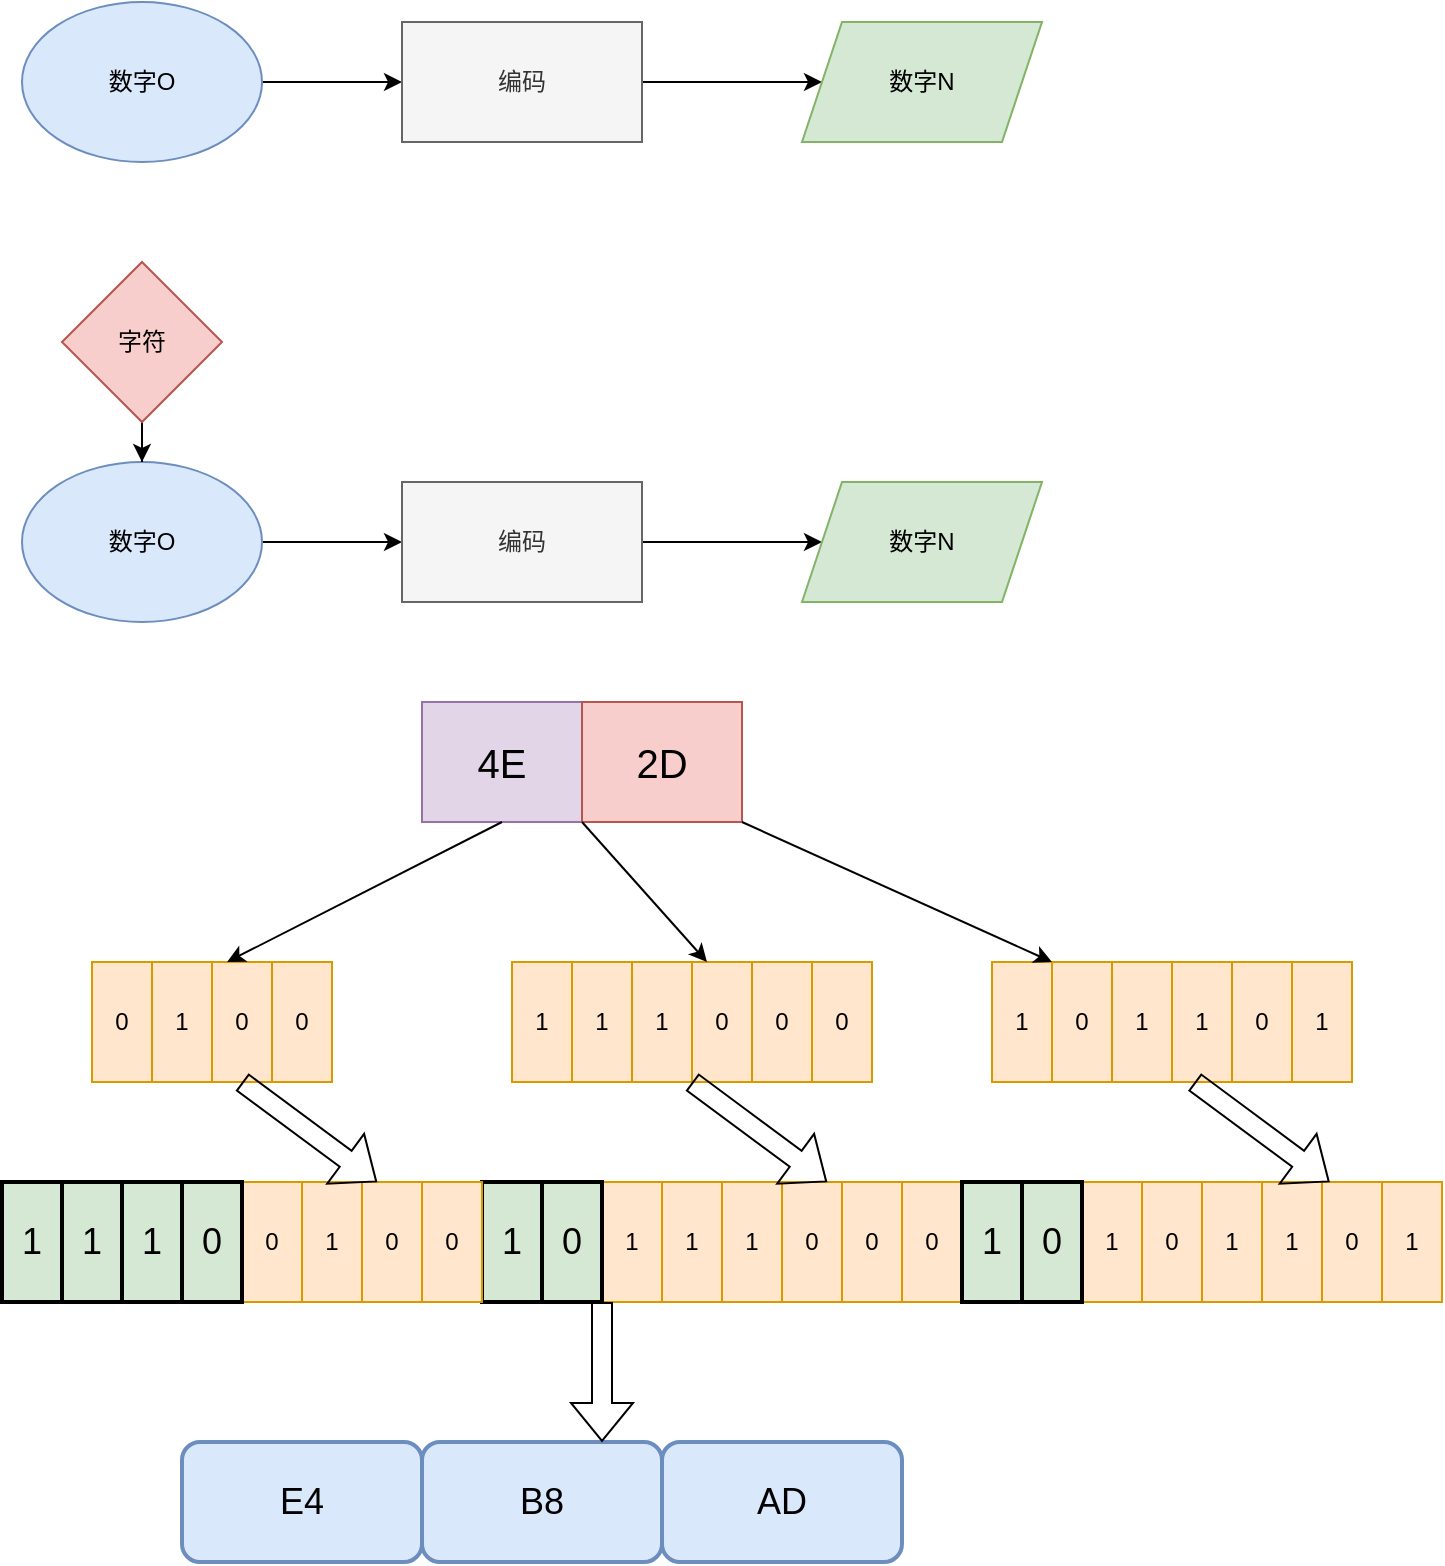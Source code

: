 <mxfile version="16.1.0" type="github"><diagram id="pKHmeC5h_s_Ylx3alYsO" name="Page-1"><mxGraphModel dx="1298" dy="811" grid="1" gridSize="10" guides="1" tooltips="1" connect="1" arrows="1" fold="1" page="1" pageScale="1" pageWidth="850" pageHeight="1100" math="0" shadow="0"><root><mxCell id="0"/><mxCell id="1" parent="0"/><mxCell id="N4kv81NruiVswY104U9L-4" style="edgeStyle=orthogonalEdgeStyle;rounded=0;orthogonalLoop=1;jettySize=auto;html=1;" edge="1" parent="1" source="N4kv81NruiVswY104U9L-1" target="N4kv81NruiVswY104U9L-2"><mxGeometry relative="1" as="geometry"/></mxCell><mxCell id="N4kv81NruiVswY104U9L-1" value="数字O" style="ellipse;whiteSpace=wrap;html=1;fillColor=#dae8fc;strokeColor=#6c8ebf;" vertex="1" parent="1"><mxGeometry x="90" y="300" width="120" height="80" as="geometry"/></mxCell><mxCell id="N4kv81NruiVswY104U9L-5" style="edgeStyle=orthogonalEdgeStyle;rounded=0;orthogonalLoop=1;jettySize=auto;html=1;" edge="1" parent="1" source="N4kv81NruiVswY104U9L-2" target="N4kv81NruiVswY104U9L-3"><mxGeometry relative="1" as="geometry"/></mxCell><mxCell id="N4kv81NruiVswY104U9L-2" value="编码" style="rounded=0;whiteSpace=wrap;html=1;fillColor=#f5f5f5;fontColor=#333333;strokeColor=#666666;" vertex="1" parent="1"><mxGeometry x="280" y="310" width="120" height="60" as="geometry"/></mxCell><mxCell id="N4kv81NruiVswY104U9L-3" value="数字N" style="shape=parallelogram;perimeter=parallelogramPerimeter;whiteSpace=wrap;html=1;fixedSize=1;fillColor=#d5e8d4;strokeColor=#82b366;" vertex="1" parent="1"><mxGeometry x="480" y="310" width="120" height="60" as="geometry"/></mxCell><mxCell id="N4kv81NruiVswY104U9L-7" style="edgeStyle=orthogonalEdgeStyle;rounded=0;orthogonalLoop=1;jettySize=auto;html=1;" edge="1" source="N4kv81NruiVswY104U9L-8" target="N4kv81NruiVswY104U9L-10" parent="1"><mxGeometry relative="1" as="geometry"/></mxCell><mxCell id="N4kv81NruiVswY104U9L-8" value="数字O" style="ellipse;whiteSpace=wrap;html=1;fillColor=#dae8fc;strokeColor=#6c8ebf;" vertex="1" parent="1"><mxGeometry x="90" y="530" width="120" height="80" as="geometry"/></mxCell><mxCell id="N4kv81NruiVswY104U9L-9" style="edgeStyle=orthogonalEdgeStyle;rounded=0;orthogonalLoop=1;jettySize=auto;html=1;" edge="1" source="N4kv81NruiVswY104U9L-10" target="N4kv81NruiVswY104U9L-11" parent="1"><mxGeometry relative="1" as="geometry"/></mxCell><mxCell id="N4kv81NruiVswY104U9L-10" value="编码" style="rounded=0;whiteSpace=wrap;html=1;fillColor=#f5f5f5;fontColor=#333333;strokeColor=#666666;" vertex="1" parent="1"><mxGeometry x="280" y="540" width="120" height="60" as="geometry"/></mxCell><mxCell id="N4kv81NruiVswY104U9L-11" value="数字N" style="shape=parallelogram;perimeter=parallelogramPerimeter;whiteSpace=wrap;html=1;fixedSize=1;fillColor=#d5e8d4;strokeColor=#82b366;" vertex="1" parent="1"><mxGeometry x="480" y="540" width="120" height="60" as="geometry"/></mxCell><mxCell id="N4kv81NruiVswY104U9L-13" style="edgeStyle=orthogonalEdgeStyle;rounded=0;orthogonalLoop=1;jettySize=auto;html=1;" edge="1" parent="1" source="N4kv81NruiVswY104U9L-12" target="N4kv81NruiVswY104U9L-8"><mxGeometry relative="1" as="geometry"/></mxCell><mxCell id="N4kv81NruiVswY104U9L-12" value="字符" style="rhombus;whiteSpace=wrap;html=1;fillColor=#f8cecc;strokeColor=#b85450;" vertex="1" parent="1"><mxGeometry x="110" y="430" width="80" height="80" as="geometry"/></mxCell><mxCell id="N4kv81NruiVswY104U9L-16" value="0" style="rounded=0;whiteSpace=wrap;html=1;fillColor=#ffe6cc;strokeColor=#d79b00;" vertex="1" parent="1"><mxGeometry x="260" y="890" width="30" height="60" as="geometry"/></mxCell><mxCell id="N4kv81NruiVswY104U9L-17" value="1" style="rounded=0;whiteSpace=wrap;html=1;fillColor=#ffe6cc;strokeColor=#d79b00;" vertex="1" parent="1"><mxGeometry x="230" y="890" width="30" height="60" as="geometry"/></mxCell><mxCell id="N4kv81NruiVswY104U9L-18" value="0" style="rounded=0;whiteSpace=wrap;html=1;fillColor=#ffe6cc;strokeColor=#d79b00;" vertex="1" parent="1"><mxGeometry x="200" y="890" width="30" height="60" as="geometry"/></mxCell><mxCell id="N4kv81NruiVswY104U9L-19" value="&lt;font style=&quot;font-size: 18px&quot;&gt;0&lt;/font&gt;" style="rounded=0;whiteSpace=wrap;html=1;fillColor=#d5e8d4;strokeColor=#000000;strokeWidth=2;" vertex="1" parent="1"><mxGeometry x="170" y="890" width="30" height="60" as="geometry"/></mxCell><mxCell id="N4kv81NruiVswY104U9L-20" value="&lt;font style=&quot;font-size: 18px&quot;&gt;1&lt;/font&gt;" style="rounded=0;whiteSpace=wrap;html=1;fillColor=#d5e8d4;strokeColor=#000000;strokeWidth=2;" vertex="1" parent="1"><mxGeometry x="140" y="890" width="30" height="60" as="geometry"/></mxCell><mxCell id="N4kv81NruiVswY104U9L-21" value="&lt;font style=&quot;font-size: 18px&quot;&gt;1&lt;/font&gt;" style="rounded=0;whiteSpace=wrap;html=1;fillColor=#d5e8d4;strokeColor=#000000;strokeWidth=2;" vertex="1" parent="1"><mxGeometry x="110" y="890" width="30" height="60" as="geometry"/></mxCell><mxCell id="N4kv81NruiVswY104U9L-22" value="&lt;font style=&quot;font-size: 18px&quot;&gt;1&lt;/font&gt;" style="rounded=0;whiteSpace=wrap;html=1;fillColor=#d5e8d4;strokeColor=#000000;strokeWidth=2;" vertex="1" parent="1"><mxGeometry x="80" y="890" width="30" height="60" as="geometry"/></mxCell><mxCell id="N4kv81NruiVswY104U9L-24" value="0" style="rounded=0;whiteSpace=wrap;html=1;fillColor=#ffe6cc;strokeColor=#d79b00;" vertex="1" parent="1"><mxGeometry x="500" y="890" width="30" height="60" as="geometry"/></mxCell><mxCell id="N4kv81NruiVswY104U9L-25" value="0" style="rounded=0;whiteSpace=wrap;html=1;fillColor=#ffe6cc;strokeColor=#d79b00;" vertex="1" parent="1"><mxGeometry x="470" y="890" width="30" height="60" as="geometry"/></mxCell><mxCell id="N4kv81NruiVswY104U9L-26" value="1" style="rounded=0;whiteSpace=wrap;html=1;fillColor=#ffe6cc;strokeColor=#d79b00;" vertex="1" parent="1"><mxGeometry x="440" y="890" width="30" height="60" as="geometry"/></mxCell><mxCell id="N4kv81NruiVswY104U9L-27" value="1" style="rounded=0;whiteSpace=wrap;html=1;fillColor=#ffe6cc;strokeColor=#d79b00;" vertex="1" parent="1"><mxGeometry x="410" y="890" width="30" height="60" as="geometry"/></mxCell><mxCell id="N4kv81NruiVswY104U9L-28" value="1" style="rounded=0;whiteSpace=wrap;html=1;strokeWidth=1;fillColor=#ffe6cc;strokeColor=#d79b00;" vertex="1" parent="1"><mxGeometry x="380" y="890" width="30" height="60" as="geometry"/></mxCell><mxCell id="N4kv81NruiVswY104U9L-29" value="&lt;font style=&quot;font-size: 18px&quot;&gt;0&lt;/font&gt;" style="rounded=0;whiteSpace=wrap;html=1;fillColor=#d5e8d4;strokeColor=#000000;strokeWidth=2;" vertex="1" parent="1"><mxGeometry x="350" y="890" width="30" height="60" as="geometry"/></mxCell><mxCell id="N4kv81NruiVswY104U9L-30" value="&lt;font style=&quot;font-size: 18px&quot;&gt;1&lt;/font&gt;" style="rounded=0;whiteSpace=wrap;html=1;fillColor=#d5e8d4;strokeColor=#000000;strokeWidth=2;" vertex="1" parent="1"><mxGeometry x="320" y="890" width="30" height="60" as="geometry"/></mxCell><mxCell id="N4kv81NruiVswY104U9L-31" value="0" style="rounded=0;whiteSpace=wrap;html=1;fillColor=#ffe6cc;strokeColor=#d79b00;" vertex="1" parent="1"><mxGeometry x="530" y="890" width="30" height="60" as="geometry"/></mxCell><mxCell id="N4kv81NruiVswY104U9L-32" value="0" style="rounded=0;whiteSpace=wrap;html=1;fillColor=#ffe6cc;strokeColor=#d79b00;" vertex="1" parent="1"><mxGeometry x="740" y="890" width="30" height="60" as="geometry"/></mxCell><mxCell id="N4kv81NruiVswY104U9L-33" value="1" style="rounded=0;whiteSpace=wrap;html=1;fillColor=#ffe6cc;strokeColor=#d79b00;" vertex="1" parent="1"><mxGeometry x="710" y="890" width="30" height="60" as="geometry"/></mxCell><mxCell id="N4kv81NruiVswY104U9L-34" value="1" style="rounded=0;whiteSpace=wrap;html=1;fillColor=#ffe6cc;strokeColor=#d79b00;" vertex="1" parent="1"><mxGeometry x="680" y="890" width="30" height="60" as="geometry"/></mxCell><mxCell id="N4kv81NruiVswY104U9L-35" value="0" style="rounded=0;whiteSpace=wrap;html=1;fillColor=#ffe6cc;strokeColor=#d79b00;" vertex="1" parent="1"><mxGeometry x="650" y="890" width="30" height="60" as="geometry"/></mxCell><mxCell id="N4kv81NruiVswY104U9L-36" value="1" style="rounded=0;whiteSpace=wrap;html=1;strokeWidth=1;fillColor=#ffe6cc;strokeColor=#d79b00;" vertex="1" parent="1"><mxGeometry x="620" y="890" width="30" height="60" as="geometry"/></mxCell><mxCell id="N4kv81NruiVswY104U9L-37" value="&lt;font style=&quot;font-size: 18px&quot;&gt;0&lt;/font&gt;" style="rounded=0;whiteSpace=wrap;html=1;fillColor=#d5e8d4;strokeColor=#000000;strokeWidth=2;" vertex="1" parent="1"><mxGeometry x="590" y="890" width="30" height="60" as="geometry"/></mxCell><mxCell id="N4kv81NruiVswY104U9L-38" value="&lt;span style=&quot;font-size: 18px&quot;&gt;1&lt;/span&gt;" style="rounded=0;whiteSpace=wrap;html=1;fillColor=#d5e8d4;strokeColor=#000000;strokeWidth=2;" vertex="1" parent="1"><mxGeometry x="560" y="890" width="30" height="60" as="geometry"/></mxCell><mxCell id="N4kv81NruiVswY104U9L-39" value="1" style="rounded=0;whiteSpace=wrap;html=1;fillColor=#ffe6cc;strokeColor=#d79b00;" vertex="1" parent="1"><mxGeometry x="770" y="890" width="30" height="60" as="geometry"/></mxCell><mxCell id="N4kv81NruiVswY104U9L-40" value="0" style="rounded=0;whiteSpace=wrap;html=1;fillColor=#ffe6cc;strokeColor=#d79b00;" vertex="1" parent="1"><mxGeometry x="215" y="780" width="30" height="60" as="geometry"/></mxCell><mxCell id="N4kv81NruiVswY104U9L-41" value="0" style="rounded=0;whiteSpace=wrap;html=1;fillColor=#ffe6cc;strokeColor=#d79b00;" vertex="1" parent="1"><mxGeometry x="185" y="780" width="30" height="60" as="geometry"/></mxCell><mxCell id="N4kv81NruiVswY104U9L-42" value="1" style="rounded=0;whiteSpace=wrap;html=1;fillColor=#ffe6cc;strokeColor=#d79b00;" vertex="1" parent="1"><mxGeometry x="155" y="780" width="30" height="60" as="geometry"/></mxCell><mxCell id="N4kv81NruiVswY104U9L-43" value="0" style="rounded=0;whiteSpace=wrap;html=1;fillColor=#ffe6cc;strokeColor=#d79b00;" vertex="1" parent="1"><mxGeometry x="125" y="780" width="30" height="60" as="geometry"/></mxCell><mxCell id="N4kv81NruiVswY104U9L-45" value="0" style="rounded=0;whiteSpace=wrap;html=1;fillColor=#ffe6cc;strokeColor=#d79b00;" vertex="1" parent="1"><mxGeometry x="455" y="780" width="30" height="60" as="geometry"/></mxCell><mxCell id="N4kv81NruiVswY104U9L-46" value="0" style="rounded=0;whiteSpace=wrap;html=1;fillColor=#ffe6cc;strokeColor=#d79b00;" vertex="1" parent="1"><mxGeometry x="425" y="780" width="30" height="60" as="geometry"/></mxCell><mxCell id="N4kv81NruiVswY104U9L-47" value="1" style="rounded=0;whiteSpace=wrap;html=1;fillColor=#ffe6cc;strokeColor=#d79b00;" vertex="1" parent="1"><mxGeometry x="395" y="780" width="30" height="60" as="geometry"/></mxCell><mxCell id="N4kv81NruiVswY104U9L-48" value="1" style="rounded=0;whiteSpace=wrap;html=1;fillColor=#ffe6cc;strokeColor=#d79b00;" vertex="1" parent="1"><mxGeometry x="365" y="780" width="30" height="60" as="geometry"/></mxCell><mxCell id="N4kv81NruiVswY104U9L-49" value="1" style="rounded=0;whiteSpace=wrap;html=1;strokeWidth=1;fillColor=#ffe6cc;strokeColor=#d79b00;" vertex="1" parent="1"><mxGeometry x="335" y="780" width="30" height="60" as="geometry"/></mxCell><mxCell id="N4kv81NruiVswY104U9L-52" value="0" style="rounded=0;whiteSpace=wrap;html=1;fillColor=#ffe6cc;strokeColor=#d79b00;" vertex="1" parent="1"><mxGeometry x="485" y="780" width="30" height="60" as="geometry"/></mxCell><mxCell id="N4kv81NruiVswY104U9L-53" value="0" style="rounded=0;whiteSpace=wrap;html=1;fillColor=#ffe6cc;strokeColor=#d79b00;" vertex="1" parent="1"><mxGeometry x="695" y="780" width="30" height="60" as="geometry"/></mxCell><mxCell id="N4kv81NruiVswY104U9L-54" value="1" style="rounded=0;whiteSpace=wrap;html=1;fillColor=#ffe6cc;strokeColor=#d79b00;" vertex="1" parent="1"><mxGeometry x="665" y="780" width="30" height="60" as="geometry"/></mxCell><mxCell id="N4kv81NruiVswY104U9L-55" value="1" style="rounded=0;whiteSpace=wrap;html=1;fillColor=#ffe6cc;strokeColor=#d79b00;" vertex="1" parent="1"><mxGeometry x="635" y="780" width="30" height="60" as="geometry"/></mxCell><mxCell id="N4kv81NruiVswY104U9L-56" value="0" style="rounded=0;whiteSpace=wrap;html=1;fillColor=#ffe6cc;strokeColor=#d79b00;" vertex="1" parent="1"><mxGeometry x="605" y="780" width="30" height="60" as="geometry"/></mxCell><mxCell id="N4kv81NruiVswY104U9L-57" value="1" style="rounded=0;whiteSpace=wrap;html=1;strokeWidth=1;fillColor=#ffe6cc;strokeColor=#d79b00;" vertex="1" parent="1"><mxGeometry x="575" y="780" width="30" height="60" as="geometry"/></mxCell><mxCell id="N4kv81NruiVswY104U9L-60" value="1" style="rounded=0;whiteSpace=wrap;html=1;fillColor=#ffe6cc;strokeColor=#d79b00;" vertex="1" parent="1"><mxGeometry x="725" y="780" width="30" height="60" as="geometry"/></mxCell><mxCell id="N4kv81NruiVswY104U9L-81" value="&lt;font style=&quot;font-size: 20px&quot;&gt;4E&lt;/font&gt;" style="rounded=0;whiteSpace=wrap;html=1;fillColor=#e1d5e7;strokeColor=#9673a6;" vertex="1" parent="1"><mxGeometry x="290" y="650" width="80" height="60" as="geometry"/></mxCell><mxCell id="N4kv81NruiVswY104U9L-82" value="&lt;font style=&quot;font-size: 20px&quot;&gt;2D&lt;/font&gt;" style="rounded=0;whiteSpace=wrap;html=1;fillColor=#f8cecc;strokeColor=#b85450;" vertex="1" parent="1"><mxGeometry x="370" y="650" width="80" height="60" as="geometry"/></mxCell><mxCell id="N4kv81NruiVswY104U9L-83" value="" style="endArrow=classic;html=1;rounded=0;fontSize=20;entryX=0.25;entryY=0;entryDx=0;entryDy=0;exitX=0.5;exitY=1;exitDx=0;exitDy=0;" edge="1" parent="1" source="N4kv81NruiVswY104U9L-81" target="N4kv81NruiVswY104U9L-41"><mxGeometry width="50" height="50" relative="1" as="geometry"><mxPoint x="250" y="790" as="sourcePoint"/><mxPoint x="300" y="740" as="targetPoint"/></mxGeometry></mxCell><mxCell id="N4kv81NruiVswY104U9L-84" value="" style="endArrow=classic;html=1;rounded=0;fontSize=20;entryX=0.25;entryY=0;entryDx=0;entryDy=0;exitX=0;exitY=1;exitDx=0;exitDy=0;" edge="1" parent="1" source="N4kv81NruiVswY104U9L-82" target="N4kv81NruiVswY104U9L-46"><mxGeometry width="50" height="50" relative="1" as="geometry"><mxPoint x="380" y="780" as="sourcePoint"/><mxPoint x="430" y="730" as="targetPoint"/></mxGeometry></mxCell><mxCell id="N4kv81NruiVswY104U9L-85" value="" style="endArrow=classic;html=1;rounded=0;fontSize=20;exitX=1;exitY=1;exitDx=0;exitDy=0;entryX=1;entryY=0;entryDx=0;entryDy=0;" edge="1" parent="1" source="N4kv81NruiVswY104U9L-82" target="N4kv81NruiVswY104U9L-57"><mxGeometry width="50" height="50" relative="1" as="geometry"><mxPoint x="471.25" y="680" as="sourcePoint"/><mxPoint x="640" y="810" as="targetPoint"/></mxGeometry></mxCell><mxCell id="N4kv81NruiVswY104U9L-86" value="0" style="rounded=0;whiteSpace=wrap;html=1;fillColor=#ffe6cc;strokeColor=#d79b00;" vertex="1" parent="1"><mxGeometry x="290" y="890" width="30" height="60" as="geometry"/></mxCell><mxCell id="N4kv81NruiVswY104U9L-87" value="E4" style="rounded=1;whiteSpace=wrap;html=1;fontSize=18;strokeColor=#6c8ebf;strokeWidth=2;fillColor=#dae8fc;" vertex="1" parent="1"><mxGeometry x="170" y="1020" width="120" height="60" as="geometry"/></mxCell><mxCell id="N4kv81NruiVswY104U9L-88" value="B8" style="rounded=1;whiteSpace=wrap;html=1;fontSize=18;strokeColor=#6c8ebf;strokeWidth=2;fillColor=#dae8fc;" vertex="1" parent="1"><mxGeometry x="290" y="1020" width="120" height="60" as="geometry"/></mxCell><mxCell id="N4kv81NruiVswY104U9L-89" value="AD" style="rounded=1;whiteSpace=wrap;html=1;fontSize=18;strokeColor=#6c8ebf;strokeWidth=2;fillColor=#dae8fc;" vertex="1" parent="1"><mxGeometry x="410" y="1020" width="120" height="60" as="geometry"/></mxCell><mxCell id="N4kv81NruiVswY104U9L-93" value="" style="shape=flexArrow;endArrow=classic;html=1;rounded=0;fontSize=18;exitX=0;exitY=1;exitDx=0;exitDy=0;entryX=0.75;entryY=0;entryDx=0;entryDy=0;" edge="1" parent="1" source="N4kv81NruiVswY104U9L-28" target="N4kv81NruiVswY104U9L-88"><mxGeometry width="50" height="50" relative="1" as="geometry"><mxPoint x="370" y="980" as="sourcePoint"/><mxPoint x="490" y="990" as="targetPoint"/></mxGeometry></mxCell><mxCell id="N4kv81NruiVswY104U9L-94" value="" style="shape=flexArrow;endArrow=classic;html=1;rounded=0;fontSize=18;entryX=0.25;entryY=0;entryDx=0;entryDy=0;exitX=0.5;exitY=1;exitDx=0;exitDy=0;" edge="1" parent="1" source="N4kv81NruiVswY104U9L-41" target="N4kv81NruiVswY104U9L-16"><mxGeometry width="50" height="50" relative="1" as="geometry"><mxPoint x="220" y="880" as="sourcePoint"/><mxPoint x="270" y="830" as="targetPoint"/></mxGeometry></mxCell><mxCell id="N4kv81NruiVswY104U9L-95" value="" style="shape=flexArrow;endArrow=classic;html=1;rounded=0;fontSize=18;entryX=0.25;entryY=0;entryDx=0;entryDy=0;exitX=0.5;exitY=1;exitDx=0;exitDy=0;" edge="1" parent="1"><mxGeometry width="50" height="50" relative="1" as="geometry"><mxPoint x="425" y="840" as="sourcePoint"/><mxPoint x="492.5" y="890" as="targetPoint"/></mxGeometry></mxCell><mxCell id="N4kv81NruiVswY104U9L-96" value="" style="shape=flexArrow;endArrow=classic;html=1;rounded=0;fontSize=18;entryX=0.25;entryY=0;entryDx=0;entryDy=0;exitX=0.5;exitY=1;exitDx=0;exitDy=0;" edge="1" parent="1"><mxGeometry width="50" height="50" relative="1" as="geometry"><mxPoint x="676.25" y="840" as="sourcePoint"/><mxPoint x="743.75" y="890" as="targetPoint"/></mxGeometry></mxCell></root></mxGraphModel></diagram></mxfile>
